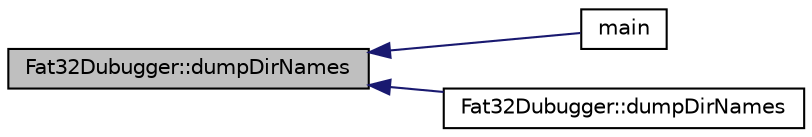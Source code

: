 digraph "Fat32Dubugger::dumpDirNames"
{
  edge [fontname="Helvetica",fontsize="10",labelfontname="Helvetica",labelfontsize="10"];
  node [fontname="Helvetica",fontsize="10",shape=record];
  rankdir="LR";
  Node15 [label="Fat32Dubugger::dumpDirNames",height=0.2,width=0.4,color="black", fillcolor="grey75", style="filled", fontcolor="black"];
  Node15 -> Node16 [dir="back",color="midnightblue",fontsize="10",style="solid",fontname="Helvetica"];
  Node16 [label="main",height=0.2,width=0.4,color="black", fillcolor="white", style="filled",URL="$d2/d27/main__fat__test_8cpp.html#ae66f6b31b5ad750f1fe042a706a4e3d4"];
  Node15 -> Node17 [dir="back",color="midnightblue",fontsize="10",style="solid",fontname="Helvetica"];
  Node17 [label="Fat32Dubugger::dumpDirNames",height=0.2,width=0.4,color="black", fillcolor="white", style="filled",URL="$de/d04/class_fat32_dubugger.html#a312d48351305a153cca8ff75c510c23f"];
}
